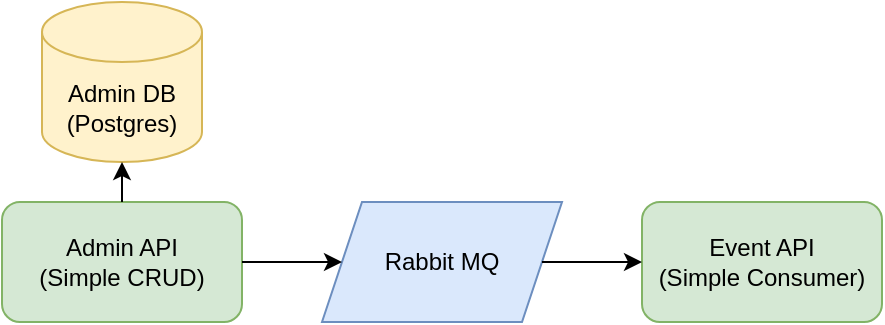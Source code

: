 <mxfile version="15.9.1" type="device"><diagram id="X0GaznehfDsfEama-zWU" name="Page-1"><mxGraphModel dx="1426" dy="739" grid="1" gridSize="10" guides="1" tooltips="1" connect="1" arrows="1" fold="1" page="1" pageScale="1" pageWidth="850" pageHeight="1100" math="0" shadow="0"><root><mxCell id="0"/><mxCell id="1" parent="0"/><mxCell id="wg5Yk9VcQtq3JSQmaaJl-1" value="&lt;div&gt;Admin API&lt;/div&gt;&lt;div&gt;(Simple CRUD)&lt;br&gt;&lt;/div&gt;" style="rounded=1;whiteSpace=wrap;html=1;fillColor=#d5e8d4;strokeColor=#82b366;" vertex="1" parent="1"><mxGeometry x="80" y="160" width="120" height="60" as="geometry"/></mxCell><mxCell id="wg5Yk9VcQtq3JSQmaaJl-3" value="&lt;div&gt;Event API&lt;/div&gt;&lt;div&gt;(Simple Consumer)&lt;br&gt;&lt;/div&gt;" style="rounded=1;whiteSpace=wrap;html=1;fillColor=#d5e8d4;strokeColor=#82b366;" vertex="1" parent="1"><mxGeometry x="400" y="160" width="120" height="60" as="geometry"/></mxCell><mxCell id="wg5Yk9VcQtq3JSQmaaJl-4" value="&lt;div&gt;Admin DB&lt;/div&gt;&lt;div&gt;(Postgres)&lt;br&gt;&lt;/div&gt;" style="shape=cylinder3;whiteSpace=wrap;html=1;boundedLbl=1;backgroundOutline=1;size=15;fillColor=#fff2cc;strokeColor=#d6b656;" vertex="1" parent="1"><mxGeometry x="100" y="60" width="80" height="80" as="geometry"/></mxCell><mxCell id="wg5Yk9VcQtq3JSQmaaJl-5" value="&lt;div&gt;Rabbit MQ&lt;/div&gt;" style="shape=parallelogram;perimeter=parallelogramPerimeter;whiteSpace=wrap;html=1;fixedSize=1;fillColor=#dae8fc;strokeColor=#6c8ebf;" vertex="1" parent="1"><mxGeometry x="240" y="160" width="120" height="60" as="geometry"/></mxCell><mxCell id="wg5Yk9VcQtq3JSQmaaJl-6" value="" style="endArrow=classic;html=1;rounded=0;exitX=0.5;exitY=0;exitDx=0;exitDy=0;" edge="1" parent="1" source="wg5Yk9VcQtq3JSQmaaJl-1"><mxGeometry width="50" height="50" relative="1" as="geometry"><mxPoint x="90" y="190" as="sourcePoint"/><mxPoint x="140" y="140" as="targetPoint"/></mxGeometry></mxCell><mxCell id="wg5Yk9VcQtq3JSQmaaJl-7" value="" style="endArrow=classic;html=1;rounded=0;exitX=1;exitY=0.5;exitDx=0;exitDy=0;entryX=0;entryY=0.5;entryDx=0;entryDy=0;" edge="1" parent="1" source="wg5Yk9VcQtq3JSQmaaJl-1" target="wg5Yk9VcQtq3JSQmaaJl-5"><mxGeometry width="50" height="50" relative="1" as="geometry"><mxPoint x="130" y="320" as="sourcePoint"/><mxPoint x="180" y="270" as="targetPoint"/></mxGeometry></mxCell><mxCell id="wg5Yk9VcQtq3JSQmaaJl-8" value="" style="endArrow=classic;html=1;rounded=0;exitX=1;exitY=0.5;exitDx=0;exitDy=0;entryX=0;entryY=0.5;entryDx=0;entryDy=0;" edge="1" parent="1" source="wg5Yk9VcQtq3JSQmaaJl-5" target="wg5Yk9VcQtq3JSQmaaJl-3"><mxGeometry width="50" height="50" relative="1" as="geometry"><mxPoint x="250" y="350" as="sourcePoint"/><mxPoint x="300" y="300" as="targetPoint"/></mxGeometry></mxCell></root></mxGraphModel></diagram></mxfile>